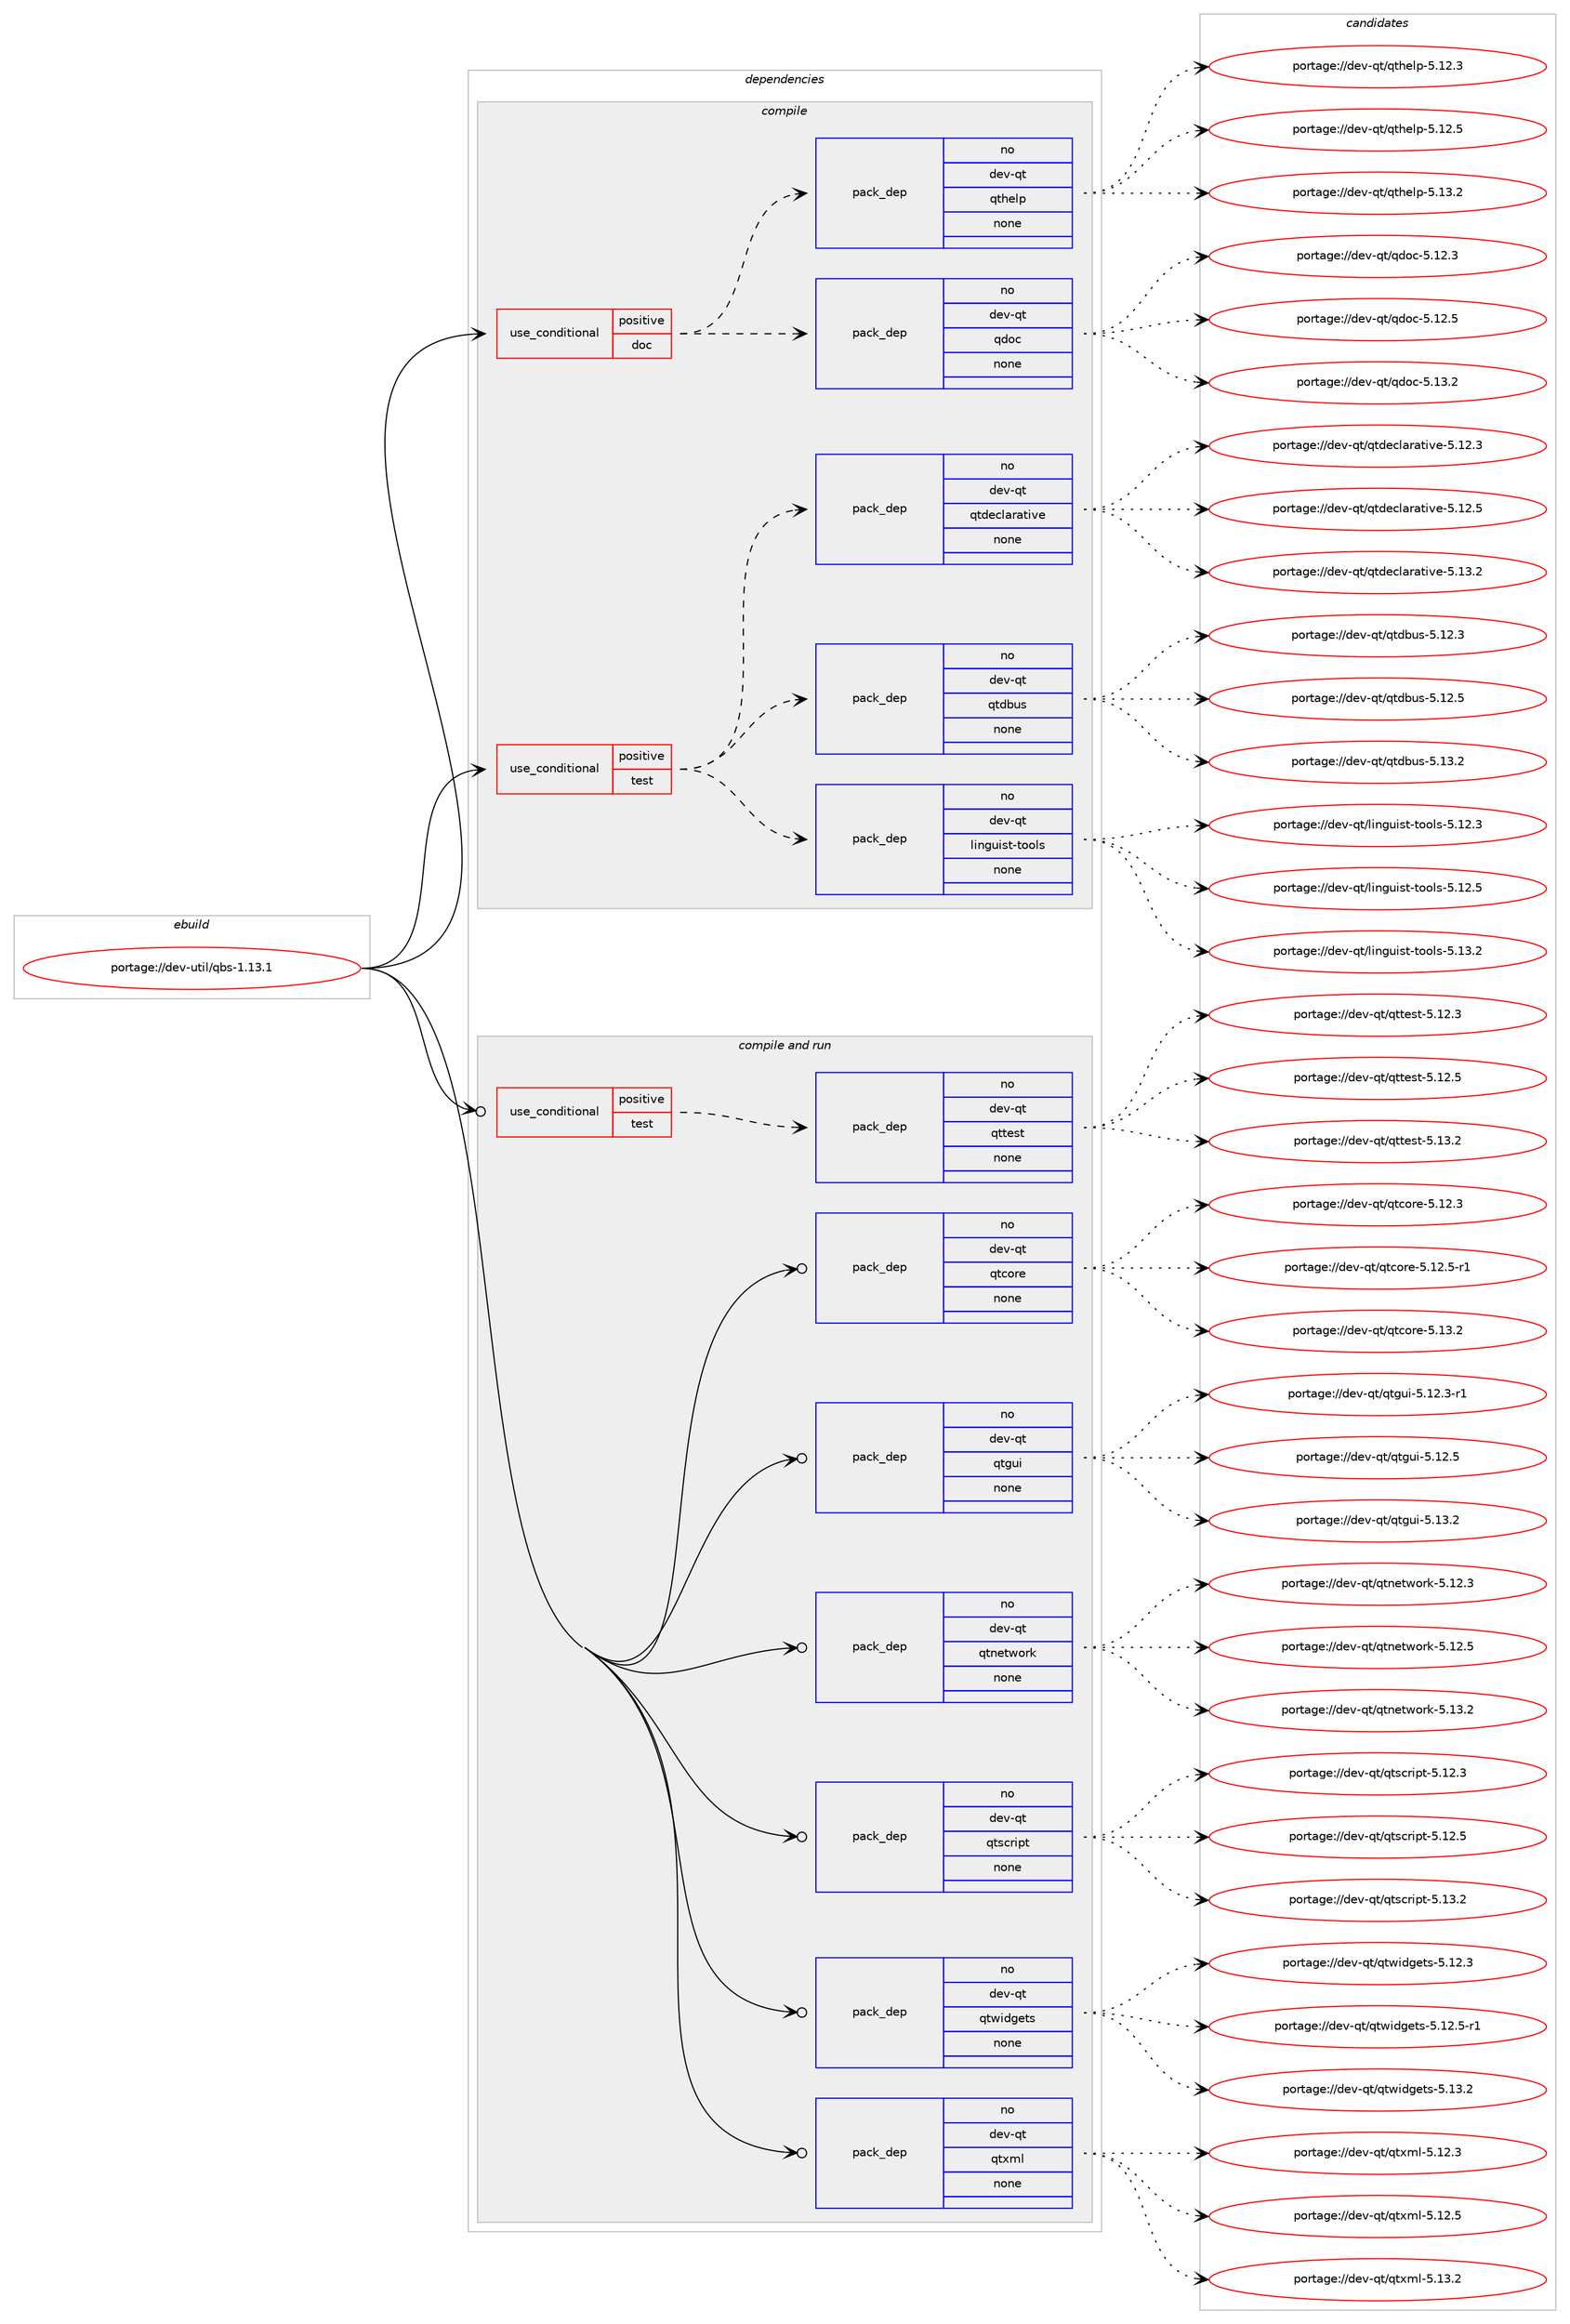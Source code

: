 digraph prolog {

# *************
# Graph options
# *************

newrank=true;
concentrate=true;
compound=true;
graph [rankdir=LR,fontname=Helvetica,fontsize=10,ranksep=1.5];#, ranksep=2.5, nodesep=0.2];
edge  [arrowhead=vee];
node  [fontname=Helvetica,fontsize=10];

# **********
# The ebuild
# **********

subgraph cluster_leftcol {
color=gray;
rank=same;
label=<<i>ebuild</i>>;
id [label="portage://dev-util/qbs-1.13.1", color=red, width=4, href="../dev-util/qbs-1.13.1.svg"];
}

# ****************
# The dependencies
# ****************

subgraph cluster_midcol {
color=gray;
label=<<i>dependencies</i>>;
subgraph cluster_compile {
fillcolor="#eeeeee";
style=filled;
label=<<i>compile</i>>;
subgraph cond71693 {
dependency264756 [label=<<TABLE BORDER="0" CELLBORDER="1" CELLSPACING="0" CELLPADDING="4"><TR><TD ROWSPAN="3" CELLPADDING="10">use_conditional</TD></TR><TR><TD>positive</TD></TR><TR><TD>doc</TD></TR></TABLE>>, shape=none, color=red];
subgraph pack189372 {
dependency264757 [label=<<TABLE BORDER="0" CELLBORDER="1" CELLSPACING="0" CELLPADDING="4" WIDTH="220"><TR><TD ROWSPAN="6" CELLPADDING="30">pack_dep</TD></TR><TR><TD WIDTH="110">no</TD></TR><TR><TD>dev-qt</TD></TR><TR><TD>qdoc</TD></TR><TR><TD>none</TD></TR><TR><TD></TD></TR></TABLE>>, shape=none, color=blue];
}
dependency264756:e -> dependency264757:w [weight=20,style="dashed",arrowhead="vee"];
subgraph pack189373 {
dependency264758 [label=<<TABLE BORDER="0" CELLBORDER="1" CELLSPACING="0" CELLPADDING="4" WIDTH="220"><TR><TD ROWSPAN="6" CELLPADDING="30">pack_dep</TD></TR><TR><TD WIDTH="110">no</TD></TR><TR><TD>dev-qt</TD></TR><TR><TD>qthelp</TD></TR><TR><TD>none</TD></TR><TR><TD></TD></TR></TABLE>>, shape=none, color=blue];
}
dependency264756:e -> dependency264758:w [weight=20,style="dashed",arrowhead="vee"];
}
id:e -> dependency264756:w [weight=20,style="solid",arrowhead="vee"];
subgraph cond71694 {
dependency264759 [label=<<TABLE BORDER="0" CELLBORDER="1" CELLSPACING="0" CELLPADDING="4"><TR><TD ROWSPAN="3" CELLPADDING="10">use_conditional</TD></TR><TR><TD>positive</TD></TR><TR><TD>test</TD></TR></TABLE>>, shape=none, color=red];
subgraph pack189374 {
dependency264760 [label=<<TABLE BORDER="0" CELLBORDER="1" CELLSPACING="0" CELLPADDING="4" WIDTH="220"><TR><TD ROWSPAN="6" CELLPADDING="30">pack_dep</TD></TR><TR><TD WIDTH="110">no</TD></TR><TR><TD>dev-qt</TD></TR><TR><TD>linguist-tools</TD></TR><TR><TD>none</TD></TR><TR><TD></TD></TR></TABLE>>, shape=none, color=blue];
}
dependency264759:e -> dependency264760:w [weight=20,style="dashed",arrowhead="vee"];
subgraph pack189375 {
dependency264761 [label=<<TABLE BORDER="0" CELLBORDER="1" CELLSPACING="0" CELLPADDING="4" WIDTH="220"><TR><TD ROWSPAN="6" CELLPADDING="30">pack_dep</TD></TR><TR><TD WIDTH="110">no</TD></TR><TR><TD>dev-qt</TD></TR><TR><TD>qtdbus</TD></TR><TR><TD>none</TD></TR><TR><TD></TD></TR></TABLE>>, shape=none, color=blue];
}
dependency264759:e -> dependency264761:w [weight=20,style="dashed",arrowhead="vee"];
subgraph pack189376 {
dependency264762 [label=<<TABLE BORDER="0" CELLBORDER="1" CELLSPACING="0" CELLPADDING="4" WIDTH="220"><TR><TD ROWSPAN="6" CELLPADDING="30">pack_dep</TD></TR><TR><TD WIDTH="110">no</TD></TR><TR><TD>dev-qt</TD></TR><TR><TD>qtdeclarative</TD></TR><TR><TD>none</TD></TR><TR><TD></TD></TR></TABLE>>, shape=none, color=blue];
}
dependency264759:e -> dependency264762:w [weight=20,style="dashed",arrowhead="vee"];
}
id:e -> dependency264759:w [weight=20,style="solid",arrowhead="vee"];
}
subgraph cluster_compileandrun {
fillcolor="#eeeeee";
style=filled;
label=<<i>compile and run</i>>;
subgraph cond71695 {
dependency264763 [label=<<TABLE BORDER="0" CELLBORDER="1" CELLSPACING="0" CELLPADDING="4"><TR><TD ROWSPAN="3" CELLPADDING="10">use_conditional</TD></TR><TR><TD>positive</TD></TR><TR><TD>test</TD></TR></TABLE>>, shape=none, color=red];
subgraph pack189377 {
dependency264764 [label=<<TABLE BORDER="0" CELLBORDER="1" CELLSPACING="0" CELLPADDING="4" WIDTH="220"><TR><TD ROWSPAN="6" CELLPADDING="30">pack_dep</TD></TR><TR><TD WIDTH="110">no</TD></TR><TR><TD>dev-qt</TD></TR><TR><TD>qttest</TD></TR><TR><TD>none</TD></TR><TR><TD></TD></TR></TABLE>>, shape=none, color=blue];
}
dependency264763:e -> dependency264764:w [weight=20,style="dashed",arrowhead="vee"];
}
id:e -> dependency264763:w [weight=20,style="solid",arrowhead="odotvee"];
subgraph pack189378 {
dependency264765 [label=<<TABLE BORDER="0" CELLBORDER="1" CELLSPACING="0" CELLPADDING="4" WIDTH="220"><TR><TD ROWSPAN="6" CELLPADDING="30">pack_dep</TD></TR><TR><TD WIDTH="110">no</TD></TR><TR><TD>dev-qt</TD></TR><TR><TD>qtcore</TD></TR><TR><TD>none</TD></TR><TR><TD></TD></TR></TABLE>>, shape=none, color=blue];
}
id:e -> dependency264765:w [weight=20,style="solid",arrowhead="odotvee"];
subgraph pack189379 {
dependency264766 [label=<<TABLE BORDER="0" CELLBORDER="1" CELLSPACING="0" CELLPADDING="4" WIDTH="220"><TR><TD ROWSPAN="6" CELLPADDING="30">pack_dep</TD></TR><TR><TD WIDTH="110">no</TD></TR><TR><TD>dev-qt</TD></TR><TR><TD>qtgui</TD></TR><TR><TD>none</TD></TR><TR><TD></TD></TR></TABLE>>, shape=none, color=blue];
}
id:e -> dependency264766:w [weight=20,style="solid",arrowhead="odotvee"];
subgraph pack189380 {
dependency264767 [label=<<TABLE BORDER="0" CELLBORDER="1" CELLSPACING="0" CELLPADDING="4" WIDTH="220"><TR><TD ROWSPAN="6" CELLPADDING="30">pack_dep</TD></TR><TR><TD WIDTH="110">no</TD></TR><TR><TD>dev-qt</TD></TR><TR><TD>qtnetwork</TD></TR><TR><TD>none</TD></TR><TR><TD></TD></TR></TABLE>>, shape=none, color=blue];
}
id:e -> dependency264767:w [weight=20,style="solid",arrowhead="odotvee"];
subgraph pack189381 {
dependency264768 [label=<<TABLE BORDER="0" CELLBORDER="1" CELLSPACING="0" CELLPADDING="4" WIDTH="220"><TR><TD ROWSPAN="6" CELLPADDING="30">pack_dep</TD></TR><TR><TD WIDTH="110">no</TD></TR><TR><TD>dev-qt</TD></TR><TR><TD>qtscript</TD></TR><TR><TD>none</TD></TR><TR><TD></TD></TR></TABLE>>, shape=none, color=blue];
}
id:e -> dependency264768:w [weight=20,style="solid",arrowhead="odotvee"];
subgraph pack189382 {
dependency264769 [label=<<TABLE BORDER="0" CELLBORDER="1" CELLSPACING="0" CELLPADDING="4" WIDTH="220"><TR><TD ROWSPAN="6" CELLPADDING="30">pack_dep</TD></TR><TR><TD WIDTH="110">no</TD></TR><TR><TD>dev-qt</TD></TR><TR><TD>qtwidgets</TD></TR><TR><TD>none</TD></TR><TR><TD></TD></TR></TABLE>>, shape=none, color=blue];
}
id:e -> dependency264769:w [weight=20,style="solid",arrowhead="odotvee"];
subgraph pack189383 {
dependency264770 [label=<<TABLE BORDER="0" CELLBORDER="1" CELLSPACING="0" CELLPADDING="4" WIDTH="220"><TR><TD ROWSPAN="6" CELLPADDING="30">pack_dep</TD></TR><TR><TD WIDTH="110">no</TD></TR><TR><TD>dev-qt</TD></TR><TR><TD>qtxml</TD></TR><TR><TD>none</TD></TR><TR><TD></TD></TR></TABLE>>, shape=none, color=blue];
}
id:e -> dependency264770:w [weight=20,style="solid",arrowhead="odotvee"];
}
subgraph cluster_run {
fillcolor="#eeeeee";
style=filled;
label=<<i>run</i>>;
}
}

# **************
# The candidates
# **************

subgraph cluster_choices {
rank=same;
color=gray;
label=<<i>candidates</i>>;

subgraph choice189372 {
color=black;
nodesep=1;
choiceportage10010111845113116471131001119945534649504651 [label="portage://dev-qt/qdoc-5.12.3", color=red, width=4,href="../dev-qt/qdoc-5.12.3.svg"];
choiceportage10010111845113116471131001119945534649504653 [label="portage://dev-qt/qdoc-5.12.5", color=red, width=4,href="../dev-qt/qdoc-5.12.5.svg"];
choiceportage10010111845113116471131001119945534649514650 [label="portage://dev-qt/qdoc-5.13.2", color=red, width=4,href="../dev-qt/qdoc-5.13.2.svg"];
dependency264757:e -> choiceportage10010111845113116471131001119945534649504651:w [style=dotted,weight="100"];
dependency264757:e -> choiceportage10010111845113116471131001119945534649504653:w [style=dotted,weight="100"];
dependency264757:e -> choiceportage10010111845113116471131001119945534649514650:w [style=dotted,weight="100"];
}
subgraph choice189373 {
color=black;
nodesep=1;
choiceportage100101118451131164711311610410110811245534649504651 [label="portage://dev-qt/qthelp-5.12.3", color=red, width=4,href="../dev-qt/qthelp-5.12.3.svg"];
choiceportage100101118451131164711311610410110811245534649504653 [label="portage://dev-qt/qthelp-5.12.5", color=red, width=4,href="../dev-qt/qthelp-5.12.5.svg"];
choiceportage100101118451131164711311610410110811245534649514650 [label="portage://dev-qt/qthelp-5.13.2", color=red, width=4,href="../dev-qt/qthelp-5.13.2.svg"];
dependency264758:e -> choiceportage100101118451131164711311610410110811245534649504651:w [style=dotted,weight="100"];
dependency264758:e -> choiceportage100101118451131164711311610410110811245534649504653:w [style=dotted,weight="100"];
dependency264758:e -> choiceportage100101118451131164711311610410110811245534649514650:w [style=dotted,weight="100"];
}
subgraph choice189374 {
color=black;
nodesep=1;
choiceportage10010111845113116471081051101031171051151164511611111110811545534649504651 [label="portage://dev-qt/linguist-tools-5.12.3", color=red, width=4,href="../dev-qt/linguist-tools-5.12.3.svg"];
choiceportage10010111845113116471081051101031171051151164511611111110811545534649504653 [label="portage://dev-qt/linguist-tools-5.12.5", color=red, width=4,href="../dev-qt/linguist-tools-5.12.5.svg"];
choiceportage10010111845113116471081051101031171051151164511611111110811545534649514650 [label="portage://dev-qt/linguist-tools-5.13.2", color=red, width=4,href="../dev-qt/linguist-tools-5.13.2.svg"];
dependency264760:e -> choiceportage10010111845113116471081051101031171051151164511611111110811545534649504651:w [style=dotted,weight="100"];
dependency264760:e -> choiceportage10010111845113116471081051101031171051151164511611111110811545534649504653:w [style=dotted,weight="100"];
dependency264760:e -> choiceportage10010111845113116471081051101031171051151164511611111110811545534649514650:w [style=dotted,weight="100"];
}
subgraph choice189375 {
color=black;
nodesep=1;
choiceportage10010111845113116471131161009811711545534649504651 [label="portage://dev-qt/qtdbus-5.12.3", color=red, width=4,href="../dev-qt/qtdbus-5.12.3.svg"];
choiceportage10010111845113116471131161009811711545534649504653 [label="portage://dev-qt/qtdbus-5.12.5", color=red, width=4,href="../dev-qt/qtdbus-5.12.5.svg"];
choiceportage10010111845113116471131161009811711545534649514650 [label="portage://dev-qt/qtdbus-5.13.2", color=red, width=4,href="../dev-qt/qtdbus-5.13.2.svg"];
dependency264761:e -> choiceportage10010111845113116471131161009811711545534649504651:w [style=dotted,weight="100"];
dependency264761:e -> choiceportage10010111845113116471131161009811711545534649504653:w [style=dotted,weight="100"];
dependency264761:e -> choiceportage10010111845113116471131161009811711545534649514650:w [style=dotted,weight="100"];
}
subgraph choice189376 {
color=black;
nodesep=1;
choiceportage100101118451131164711311610010199108971149711610511810145534649504651 [label="portage://dev-qt/qtdeclarative-5.12.3", color=red, width=4,href="../dev-qt/qtdeclarative-5.12.3.svg"];
choiceportage100101118451131164711311610010199108971149711610511810145534649504653 [label="portage://dev-qt/qtdeclarative-5.12.5", color=red, width=4,href="../dev-qt/qtdeclarative-5.12.5.svg"];
choiceportage100101118451131164711311610010199108971149711610511810145534649514650 [label="portage://dev-qt/qtdeclarative-5.13.2", color=red, width=4,href="../dev-qt/qtdeclarative-5.13.2.svg"];
dependency264762:e -> choiceportage100101118451131164711311610010199108971149711610511810145534649504651:w [style=dotted,weight="100"];
dependency264762:e -> choiceportage100101118451131164711311610010199108971149711610511810145534649504653:w [style=dotted,weight="100"];
dependency264762:e -> choiceportage100101118451131164711311610010199108971149711610511810145534649514650:w [style=dotted,weight="100"];
}
subgraph choice189377 {
color=black;
nodesep=1;
choiceportage100101118451131164711311611610111511645534649504651 [label="portage://dev-qt/qttest-5.12.3", color=red, width=4,href="../dev-qt/qttest-5.12.3.svg"];
choiceportage100101118451131164711311611610111511645534649504653 [label="portage://dev-qt/qttest-5.12.5", color=red, width=4,href="../dev-qt/qttest-5.12.5.svg"];
choiceportage100101118451131164711311611610111511645534649514650 [label="portage://dev-qt/qttest-5.13.2", color=red, width=4,href="../dev-qt/qttest-5.13.2.svg"];
dependency264764:e -> choiceportage100101118451131164711311611610111511645534649504651:w [style=dotted,weight="100"];
dependency264764:e -> choiceportage100101118451131164711311611610111511645534649504653:w [style=dotted,weight="100"];
dependency264764:e -> choiceportage100101118451131164711311611610111511645534649514650:w [style=dotted,weight="100"];
}
subgraph choice189378 {
color=black;
nodesep=1;
choiceportage10010111845113116471131169911111410145534649504651 [label="portage://dev-qt/qtcore-5.12.3", color=red, width=4,href="../dev-qt/qtcore-5.12.3.svg"];
choiceportage100101118451131164711311699111114101455346495046534511449 [label="portage://dev-qt/qtcore-5.12.5-r1", color=red, width=4,href="../dev-qt/qtcore-5.12.5-r1.svg"];
choiceportage10010111845113116471131169911111410145534649514650 [label="portage://dev-qt/qtcore-5.13.2", color=red, width=4,href="../dev-qt/qtcore-5.13.2.svg"];
dependency264765:e -> choiceportage10010111845113116471131169911111410145534649504651:w [style=dotted,weight="100"];
dependency264765:e -> choiceportage100101118451131164711311699111114101455346495046534511449:w [style=dotted,weight="100"];
dependency264765:e -> choiceportage10010111845113116471131169911111410145534649514650:w [style=dotted,weight="100"];
}
subgraph choice189379 {
color=black;
nodesep=1;
choiceportage1001011184511311647113116103117105455346495046514511449 [label="portage://dev-qt/qtgui-5.12.3-r1", color=red, width=4,href="../dev-qt/qtgui-5.12.3-r1.svg"];
choiceportage100101118451131164711311610311710545534649504653 [label="portage://dev-qt/qtgui-5.12.5", color=red, width=4,href="../dev-qt/qtgui-5.12.5.svg"];
choiceportage100101118451131164711311610311710545534649514650 [label="portage://dev-qt/qtgui-5.13.2", color=red, width=4,href="../dev-qt/qtgui-5.13.2.svg"];
dependency264766:e -> choiceportage1001011184511311647113116103117105455346495046514511449:w [style=dotted,weight="100"];
dependency264766:e -> choiceportage100101118451131164711311610311710545534649504653:w [style=dotted,weight="100"];
dependency264766:e -> choiceportage100101118451131164711311610311710545534649514650:w [style=dotted,weight="100"];
}
subgraph choice189380 {
color=black;
nodesep=1;
choiceportage100101118451131164711311611010111611911111410745534649504651 [label="portage://dev-qt/qtnetwork-5.12.3", color=red, width=4,href="../dev-qt/qtnetwork-5.12.3.svg"];
choiceportage100101118451131164711311611010111611911111410745534649504653 [label="portage://dev-qt/qtnetwork-5.12.5", color=red, width=4,href="../dev-qt/qtnetwork-5.12.5.svg"];
choiceportage100101118451131164711311611010111611911111410745534649514650 [label="portage://dev-qt/qtnetwork-5.13.2", color=red, width=4,href="../dev-qt/qtnetwork-5.13.2.svg"];
dependency264767:e -> choiceportage100101118451131164711311611010111611911111410745534649504651:w [style=dotted,weight="100"];
dependency264767:e -> choiceportage100101118451131164711311611010111611911111410745534649504653:w [style=dotted,weight="100"];
dependency264767:e -> choiceportage100101118451131164711311611010111611911111410745534649514650:w [style=dotted,weight="100"];
}
subgraph choice189381 {
color=black;
nodesep=1;
choiceportage10010111845113116471131161159911410511211645534649504651 [label="portage://dev-qt/qtscript-5.12.3", color=red, width=4,href="../dev-qt/qtscript-5.12.3.svg"];
choiceportage10010111845113116471131161159911410511211645534649504653 [label="portage://dev-qt/qtscript-5.12.5", color=red, width=4,href="../dev-qt/qtscript-5.12.5.svg"];
choiceportage10010111845113116471131161159911410511211645534649514650 [label="portage://dev-qt/qtscript-5.13.2", color=red, width=4,href="../dev-qt/qtscript-5.13.2.svg"];
dependency264768:e -> choiceportage10010111845113116471131161159911410511211645534649504651:w [style=dotted,weight="100"];
dependency264768:e -> choiceportage10010111845113116471131161159911410511211645534649504653:w [style=dotted,weight="100"];
dependency264768:e -> choiceportage10010111845113116471131161159911410511211645534649514650:w [style=dotted,weight="100"];
}
subgraph choice189382 {
color=black;
nodesep=1;
choiceportage100101118451131164711311611910510010310111611545534649504651 [label="portage://dev-qt/qtwidgets-5.12.3", color=red, width=4,href="../dev-qt/qtwidgets-5.12.3.svg"];
choiceportage1001011184511311647113116119105100103101116115455346495046534511449 [label="portage://dev-qt/qtwidgets-5.12.5-r1", color=red, width=4,href="../dev-qt/qtwidgets-5.12.5-r1.svg"];
choiceportage100101118451131164711311611910510010310111611545534649514650 [label="portage://dev-qt/qtwidgets-5.13.2", color=red, width=4,href="../dev-qt/qtwidgets-5.13.2.svg"];
dependency264769:e -> choiceportage100101118451131164711311611910510010310111611545534649504651:w [style=dotted,weight="100"];
dependency264769:e -> choiceportage1001011184511311647113116119105100103101116115455346495046534511449:w [style=dotted,weight="100"];
dependency264769:e -> choiceportage100101118451131164711311611910510010310111611545534649514650:w [style=dotted,weight="100"];
}
subgraph choice189383 {
color=black;
nodesep=1;
choiceportage100101118451131164711311612010910845534649504651 [label="portage://dev-qt/qtxml-5.12.3", color=red, width=4,href="../dev-qt/qtxml-5.12.3.svg"];
choiceportage100101118451131164711311612010910845534649504653 [label="portage://dev-qt/qtxml-5.12.5", color=red, width=4,href="../dev-qt/qtxml-5.12.5.svg"];
choiceportage100101118451131164711311612010910845534649514650 [label="portage://dev-qt/qtxml-5.13.2", color=red, width=4,href="../dev-qt/qtxml-5.13.2.svg"];
dependency264770:e -> choiceportage100101118451131164711311612010910845534649504651:w [style=dotted,weight="100"];
dependency264770:e -> choiceportage100101118451131164711311612010910845534649504653:w [style=dotted,weight="100"];
dependency264770:e -> choiceportage100101118451131164711311612010910845534649514650:w [style=dotted,weight="100"];
}
}

}
